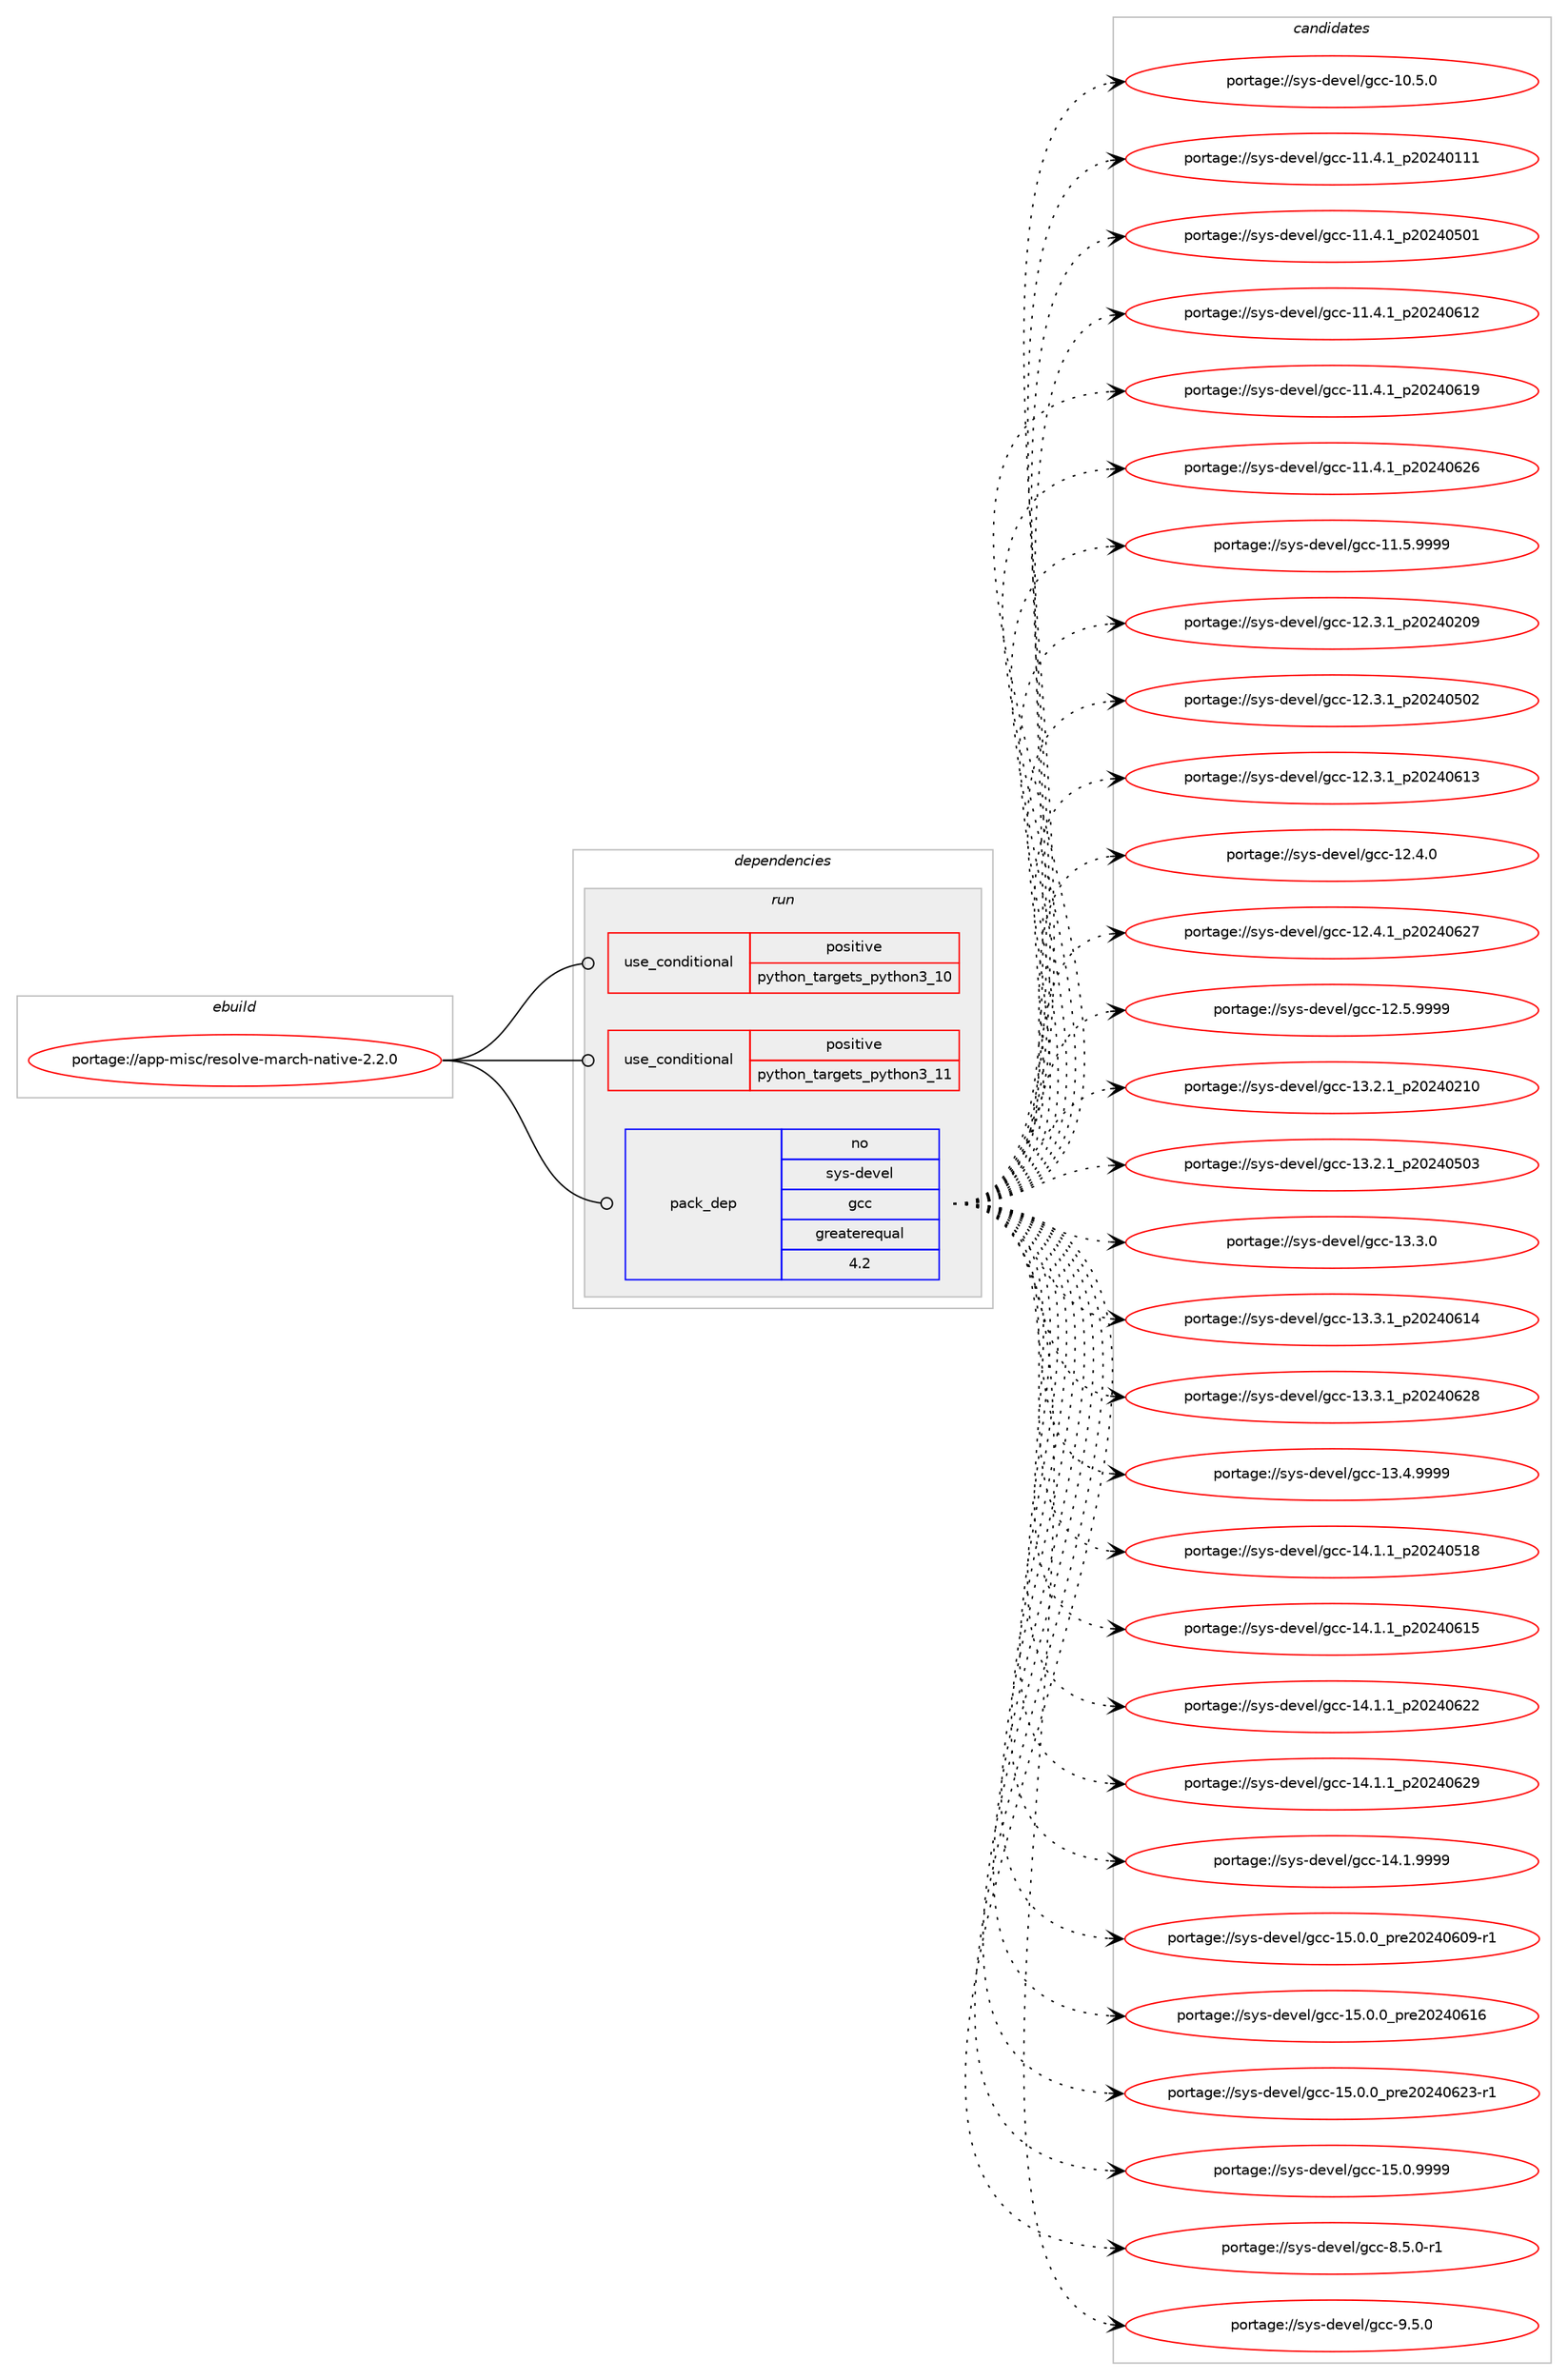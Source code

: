 digraph prolog {

# *************
# Graph options
# *************

newrank=true;
concentrate=true;
compound=true;
graph [rankdir=LR,fontname=Helvetica,fontsize=10,ranksep=1.5];#, ranksep=2.5, nodesep=0.2];
edge  [arrowhead=vee];
node  [fontname=Helvetica,fontsize=10];

# **********
# The ebuild
# **********

subgraph cluster_leftcol {
color=gray;
rank=same;
label=<<i>ebuild</i>>;
id [label="portage://app-misc/resolve-march-native-2.2.0", color=red, width=4, href="../app-misc/resolve-march-native-2.2.0.svg"];
}

# ****************
# The dependencies
# ****************

subgraph cluster_midcol {
color=gray;
label=<<i>dependencies</i>>;
subgraph cluster_compile {
fillcolor="#eeeeee";
style=filled;
label=<<i>compile</i>>;
}
subgraph cluster_compileandrun {
fillcolor="#eeeeee";
style=filled;
label=<<i>compile and run</i>>;
}
subgraph cluster_run {
fillcolor="#eeeeee";
style=filled;
label=<<i>run</i>>;
subgraph cond12195 {
dependency19073 [label=<<TABLE BORDER="0" CELLBORDER="1" CELLSPACING="0" CELLPADDING="4"><TR><TD ROWSPAN="3" CELLPADDING="10">use_conditional</TD></TR><TR><TD>positive</TD></TR><TR><TD>python_targets_python3_10</TD></TR></TABLE>>, shape=none, color=red];
# *** BEGIN UNKNOWN DEPENDENCY TYPE (TODO) ***
# dependency19073 -> package_dependency(portage://app-misc/resolve-march-native-2.2.0,run,no,dev-lang,python,none,[,,],[slot(3.10)],[])
# *** END UNKNOWN DEPENDENCY TYPE (TODO) ***

}
id:e -> dependency19073:w [weight=20,style="solid",arrowhead="odot"];
subgraph cond12196 {
dependency19074 [label=<<TABLE BORDER="0" CELLBORDER="1" CELLSPACING="0" CELLPADDING="4"><TR><TD ROWSPAN="3" CELLPADDING="10">use_conditional</TD></TR><TR><TD>positive</TD></TR><TR><TD>python_targets_python3_11</TD></TR></TABLE>>, shape=none, color=red];
# *** BEGIN UNKNOWN DEPENDENCY TYPE (TODO) ***
# dependency19074 -> package_dependency(portage://app-misc/resolve-march-native-2.2.0,run,no,dev-lang,python,none,[,,],[slot(3.11)],[])
# *** END UNKNOWN DEPENDENCY TYPE (TODO) ***

}
id:e -> dependency19074:w [weight=20,style="solid",arrowhead="odot"];
subgraph pack6506 {
dependency19075 [label=<<TABLE BORDER="0" CELLBORDER="1" CELLSPACING="0" CELLPADDING="4" WIDTH="220"><TR><TD ROWSPAN="6" CELLPADDING="30">pack_dep</TD></TR><TR><TD WIDTH="110">no</TD></TR><TR><TD>sys-devel</TD></TR><TR><TD>gcc</TD></TR><TR><TD>greaterequal</TD></TR><TR><TD>4.2</TD></TR></TABLE>>, shape=none, color=blue];
}
id:e -> dependency19075:w [weight=20,style="solid",arrowhead="odot"];
}
}

# **************
# The candidates
# **************

subgraph cluster_choices {
rank=same;
color=gray;
label=<<i>candidates</i>>;

subgraph choice6506 {
color=black;
nodesep=1;
choice1151211154510010111810110847103999945494846534648 [label="portage://sys-devel/gcc-10.5.0", color=red, width=4,href="../sys-devel/gcc-10.5.0.svg"];
choice1151211154510010111810110847103999945494946524649951125048505248494949 [label="portage://sys-devel/gcc-11.4.1_p20240111", color=red, width=4,href="../sys-devel/gcc-11.4.1_p20240111.svg"];
choice1151211154510010111810110847103999945494946524649951125048505248534849 [label="portage://sys-devel/gcc-11.4.1_p20240501", color=red, width=4,href="../sys-devel/gcc-11.4.1_p20240501.svg"];
choice1151211154510010111810110847103999945494946524649951125048505248544950 [label="portage://sys-devel/gcc-11.4.1_p20240612", color=red, width=4,href="../sys-devel/gcc-11.4.1_p20240612.svg"];
choice1151211154510010111810110847103999945494946524649951125048505248544957 [label="portage://sys-devel/gcc-11.4.1_p20240619", color=red, width=4,href="../sys-devel/gcc-11.4.1_p20240619.svg"];
choice1151211154510010111810110847103999945494946524649951125048505248545054 [label="portage://sys-devel/gcc-11.4.1_p20240626", color=red, width=4,href="../sys-devel/gcc-11.4.1_p20240626.svg"];
choice1151211154510010111810110847103999945494946534657575757 [label="portage://sys-devel/gcc-11.5.9999", color=red, width=4,href="../sys-devel/gcc-11.5.9999.svg"];
choice1151211154510010111810110847103999945495046514649951125048505248504857 [label="portage://sys-devel/gcc-12.3.1_p20240209", color=red, width=4,href="../sys-devel/gcc-12.3.1_p20240209.svg"];
choice1151211154510010111810110847103999945495046514649951125048505248534850 [label="portage://sys-devel/gcc-12.3.1_p20240502", color=red, width=4,href="../sys-devel/gcc-12.3.1_p20240502.svg"];
choice1151211154510010111810110847103999945495046514649951125048505248544951 [label="portage://sys-devel/gcc-12.3.1_p20240613", color=red, width=4,href="../sys-devel/gcc-12.3.1_p20240613.svg"];
choice1151211154510010111810110847103999945495046524648 [label="portage://sys-devel/gcc-12.4.0", color=red, width=4,href="../sys-devel/gcc-12.4.0.svg"];
choice1151211154510010111810110847103999945495046524649951125048505248545055 [label="portage://sys-devel/gcc-12.4.1_p20240627", color=red, width=4,href="../sys-devel/gcc-12.4.1_p20240627.svg"];
choice1151211154510010111810110847103999945495046534657575757 [label="portage://sys-devel/gcc-12.5.9999", color=red, width=4,href="../sys-devel/gcc-12.5.9999.svg"];
choice1151211154510010111810110847103999945495146504649951125048505248504948 [label="portage://sys-devel/gcc-13.2.1_p20240210", color=red, width=4,href="../sys-devel/gcc-13.2.1_p20240210.svg"];
choice1151211154510010111810110847103999945495146504649951125048505248534851 [label="portage://sys-devel/gcc-13.2.1_p20240503", color=red, width=4,href="../sys-devel/gcc-13.2.1_p20240503.svg"];
choice1151211154510010111810110847103999945495146514648 [label="portage://sys-devel/gcc-13.3.0", color=red, width=4,href="../sys-devel/gcc-13.3.0.svg"];
choice1151211154510010111810110847103999945495146514649951125048505248544952 [label="portage://sys-devel/gcc-13.3.1_p20240614", color=red, width=4,href="../sys-devel/gcc-13.3.1_p20240614.svg"];
choice1151211154510010111810110847103999945495146514649951125048505248545056 [label="portage://sys-devel/gcc-13.3.1_p20240628", color=red, width=4,href="../sys-devel/gcc-13.3.1_p20240628.svg"];
choice1151211154510010111810110847103999945495146524657575757 [label="portage://sys-devel/gcc-13.4.9999", color=red, width=4,href="../sys-devel/gcc-13.4.9999.svg"];
choice1151211154510010111810110847103999945495246494649951125048505248534956 [label="portage://sys-devel/gcc-14.1.1_p20240518", color=red, width=4,href="../sys-devel/gcc-14.1.1_p20240518.svg"];
choice1151211154510010111810110847103999945495246494649951125048505248544953 [label="portage://sys-devel/gcc-14.1.1_p20240615", color=red, width=4,href="../sys-devel/gcc-14.1.1_p20240615.svg"];
choice1151211154510010111810110847103999945495246494649951125048505248545050 [label="portage://sys-devel/gcc-14.1.1_p20240622", color=red, width=4,href="../sys-devel/gcc-14.1.1_p20240622.svg"];
choice1151211154510010111810110847103999945495246494649951125048505248545057 [label="portage://sys-devel/gcc-14.1.1_p20240629", color=red, width=4,href="../sys-devel/gcc-14.1.1_p20240629.svg"];
choice1151211154510010111810110847103999945495246494657575757 [label="portage://sys-devel/gcc-14.1.9999", color=red, width=4,href="../sys-devel/gcc-14.1.9999.svg"];
choice11512111545100101118101108471039999454953464846489511211410150485052485448574511449 [label="portage://sys-devel/gcc-15.0.0_pre20240609-r1", color=red, width=4,href="../sys-devel/gcc-15.0.0_pre20240609-r1.svg"];
choice1151211154510010111810110847103999945495346484648951121141015048505248544954 [label="portage://sys-devel/gcc-15.0.0_pre20240616", color=red, width=4,href="../sys-devel/gcc-15.0.0_pre20240616.svg"];
choice11512111545100101118101108471039999454953464846489511211410150485052485450514511449 [label="portage://sys-devel/gcc-15.0.0_pre20240623-r1", color=red, width=4,href="../sys-devel/gcc-15.0.0_pre20240623-r1.svg"];
choice1151211154510010111810110847103999945495346484657575757 [label="portage://sys-devel/gcc-15.0.9999", color=red, width=4,href="../sys-devel/gcc-15.0.9999.svg"];
choice115121115451001011181011084710399994556465346484511449 [label="portage://sys-devel/gcc-8.5.0-r1", color=red, width=4,href="../sys-devel/gcc-8.5.0-r1.svg"];
choice11512111545100101118101108471039999455746534648 [label="portage://sys-devel/gcc-9.5.0", color=red, width=4,href="../sys-devel/gcc-9.5.0.svg"];
dependency19075:e -> choice1151211154510010111810110847103999945494846534648:w [style=dotted,weight="100"];
dependency19075:e -> choice1151211154510010111810110847103999945494946524649951125048505248494949:w [style=dotted,weight="100"];
dependency19075:e -> choice1151211154510010111810110847103999945494946524649951125048505248534849:w [style=dotted,weight="100"];
dependency19075:e -> choice1151211154510010111810110847103999945494946524649951125048505248544950:w [style=dotted,weight="100"];
dependency19075:e -> choice1151211154510010111810110847103999945494946524649951125048505248544957:w [style=dotted,weight="100"];
dependency19075:e -> choice1151211154510010111810110847103999945494946524649951125048505248545054:w [style=dotted,weight="100"];
dependency19075:e -> choice1151211154510010111810110847103999945494946534657575757:w [style=dotted,weight="100"];
dependency19075:e -> choice1151211154510010111810110847103999945495046514649951125048505248504857:w [style=dotted,weight="100"];
dependency19075:e -> choice1151211154510010111810110847103999945495046514649951125048505248534850:w [style=dotted,weight="100"];
dependency19075:e -> choice1151211154510010111810110847103999945495046514649951125048505248544951:w [style=dotted,weight="100"];
dependency19075:e -> choice1151211154510010111810110847103999945495046524648:w [style=dotted,weight="100"];
dependency19075:e -> choice1151211154510010111810110847103999945495046524649951125048505248545055:w [style=dotted,weight="100"];
dependency19075:e -> choice1151211154510010111810110847103999945495046534657575757:w [style=dotted,weight="100"];
dependency19075:e -> choice1151211154510010111810110847103999945495146504649951125048505248504948:w [style=dotted,weight="100"];
dependency19075:e -> choice1151211154510010111810110847103999945495146504649951125048505248534851:w [style=dotted,weight="100"];
dependency19075:e -> choice1151211154510010111810110847103999945495146514648:w [style=dotted,weight="100"];
dependency19075:e -> choice1151211154510010111810110847103999945495146514649951125048505248544952:w [style=dotted,weight="100"];
dependency19075:e -> choice1151211154510010111810110847103999945495146514649951125048505248545056:w [style=dotted,weight="100"];
dependency19075:e -> choice1151211154510010111810110847103999945495146524657575757:w [style=dotted,weight="100"];
dependency19075:e -> choice1151211154510010111810110847103999945495246494649951125048505248534956:w [style=dotted,weight="100"];
dependency19075:e -> choice1151211154510010111810110847103999945495246494649951125048505248544953:w [style=dotted,weight="100"];
dependency19075:e -> choice1151211154510010111810110847103999945495246494649951125048505248545050:w [style=dotted,weight="100"];
dependency19075:e -> choice1151211154510010111810110847103999945495246494649951125048505248545057:w [style=dotted,weight="100"];
dependency19075:e -> choice1151211154510010111810110847103999945495246494657575757:w [style=dotted,weight="100"];
dependency19075:e -> choice11512111545100101118101108471039999454953464846489511211410150485052485448574511449:w [style=dotted,weight="100"];
dependency19075:e -> choice1151211154510010111810110847103999945495346484648951121141015048505248544954:w [style=dotted,weight="100"];
dependency19075:e -> choice11512111545100101118101108471039999454953464846489511211410150485052485450514511449:w [style=dotted,weight="100"];
dependency19075:e -> choice1151211154510010111810110847103999945495346484657575757:w [style=dotted,weight="100"];
dependency19075:e -> choice115121115451001011181011084710399994556465346484511449:w [style=dotted,weight="100"];
dependency19075:e -> choice11512111545100101118101108471039999455746534648:w [style=dotted,weight="100"];
}
}

}
